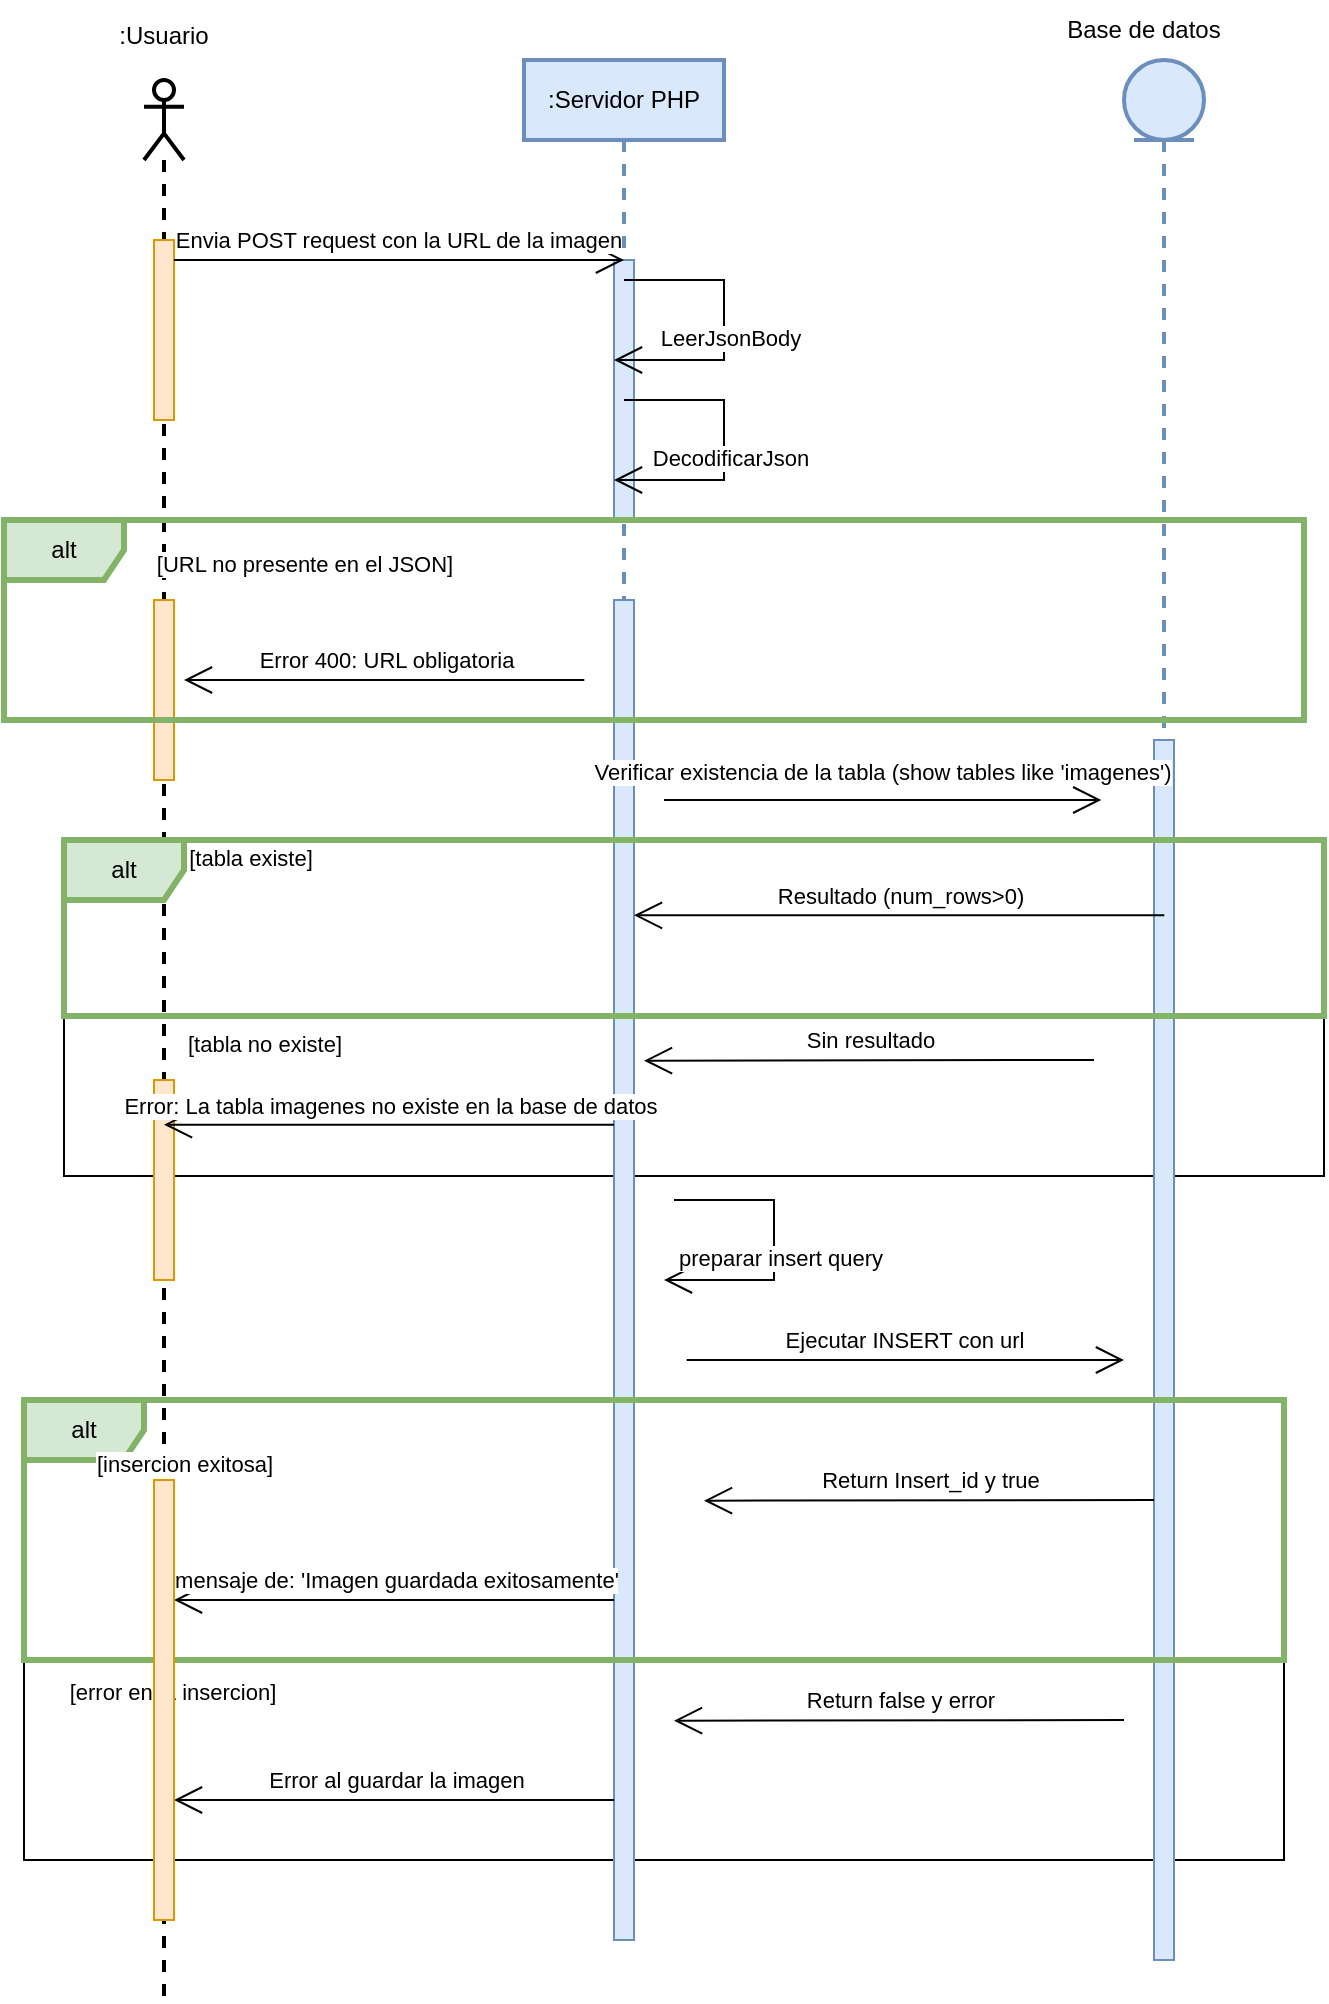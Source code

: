 <mxfile version="24.4.13" type="device">
  <diagram name="Page-1" id="2YBvvXClWsGukQMizWep">
    <mxGraphModel dx="1151" dy="674" grid="1" gridSize="10" guides="1" tooltips="1" connect="1" arrows="1" fold="1" page="1" pageScale="1" pageWidth="850" pageHeight="1100" math="0" shadow="0">
      <root>
        <mxCell id="0" />
        <mxCell id="1" parent="0" />
        <mxCell id="5vyok6zMxonw06u8ipOK-48" value="" style="shape=rect;html=1;rounded=0;whiteSpace=wrap;align=center;gradientColor=none;" vertex="1" parent="1">
          <mxGeometry x="40" y="910" width="630" height="100" as="geometry" />
        </mxCell>
        <mxCell id="5vyok6zMxonw06u8ipOK-8" value="" style="shape=umlLifeline;perimeter=lifelinePerimeter;whiteSpace=wrap;html=1;container=1;dropTarget=0;collapsible=0;recursiveResize=0;outlineConnect=0;portConstraint=eastwest;newEdgeStyle={&quot;curved&quot;:0,&quot;rounded&quot;:0};participant=umlEntity;fillColor=#dae8fc;strokeColor=#6c8ebf;strokeWidth=2;" vertex="1" parent="1">
          <mxGeometry x="590" y="110" width="40" height="830" as="geometry" />
        </mxCell>
        <mxCell id="5vyok6zMxonw06u8ipOK-29" value="" style="shape=rect;html=1;rounded=0;whiteSpace=wrap;align=center;gradientColor=none;" vertex="1" parent="1">
          <mxGeometry x="60" y="588" width="630" height="80" as="geometry" />
        </mxCell>
        <mxCell id="5vyok6zMxonw06u8ipOK-37" value="" style="html=1;points=[[0,0,0,0,5],[0,1,0,0,-5],[1,0,0,0,5],[1,1,0,0,-5]];perimeter=orthogonalPerimeter;outlineConnect=0;targetShapes=umlLifeline;portConstraint=eastwest;newEdgeStyle={&quot;curved&quot;:0,&quot;rounded&quot;:0};fillColor=#dae8fc;strokeColor=#6c8ebf;" vertex="1" parent="1">
          <mxGeometry x="605" y="450" width="10" height="610" as="geometry" />
        </mxCell>
        <mxCell id="5vyok6zMxonw06u8ipOK-1" value="" style="shape=umlLifeline;perimeter=lifelinePerimeter;whiteSpace=wrap;html=1;container=1;dropTarget=0;collapsible=0;recursiveResize=0;outlineConnect=0;portConstraint=eastwest;newEdgeStyle={&quot;curved&quot;:0,&quot;rounded&quot;:0};participant=umlActor;strokeWidth=2;" vertex="1" parent="1">
          <mxGeometry x="100" y="120" width="20" height="960" as="geometry" />
        </mxCell>
        <mxCell id="5vyok6zMxonw06u8ipOK-2" value="" style="html=1;points=[[0,0,0,0,5],[0,1,0,0,-5],[1,0,0,0,5],[1,1,0,0,-5]];perimeter=orthogonalPerimeter;outlineConnect=0;targetShapes=umlLifeline;portConstraint=eastwest;newEdgeStyle={&quot;curved&quot;:0,&quot;rounded&quot;:0};fillColor=#ffe6cc;strokeColor=#d79b00;" vertex="1" parent="5vyok6zMxonw06u8ipOK-1">
          <mxGeometry x="5" y="80" width="10" height="90" as="geometry" />
        </mxCell>
        <mxCell id="5vyok6zMxonw06u8ipOK-45" value="" style="html=1;points=[[0,0,0,0,5],[0,1,0,0,-5],[1,0,0,0,5],[1,1,0,0,-5]];perimeter=orthogonalPerimeter;outlineConnect=0;targetShapes=umlLifeline;portConstraint=eastwest;newEdgeStyle={&quot;curved&quot;:0,&quot;rounded&quot;:0};fillColor=#ffe6cc;strokeColor=#d79b00;" vertex="1" parent="5vyok6zMxonw06u8ipOK-1">
          <mxGeometry x="5" y="260" width="10" height="90" as="geometry" />
        </mxCell>
        <mxCell id="5vyok6zMxonw06u8ipOK-46" value="" style="html=1;points=[[0,0,0,0,5],[0,1,0,0,-5],[1,0,0,0,5],[1,1,0,0,-5]];perimeter=orthogonalPerimeter;outlineConnect=0;targetShapes=umlLifeline;portConstraint=eastwest;newEdgeStyle={&quot;curved&quot;:0,&quot;rounded&quot;:0};fillColor=#ffe6cc;strokeColor=#d79b00;" vertex="1" parent="5vyok6zMxonw06u8ipOK-1">
          <mxGeometry x="5" y="500" width="10" height="100" as="geometry" />
        </mxCell>
        <mxCell id="5vyok6zMxonw06u8ipOK-4" value=":Usuario&lt;div&gt;&lt;br&gt;&lt;/div&gt;" style="text;html=1;align=center;verticalAlign=middle;whiteSpace=wrap;rounded=0;" vertex="1" parent="1">
          <mxGeometry x="80" y="90" width="60" height="30" as="geometry" />
        </mxCell>
        <mxCell id="5vyok6zMxonw06u8ipOK-7" value=":Servidor PHP" style="shape=umlLifeline;perimeter=lifelinePerimeter;whiteSpace=wrap;html=1;container=1;dropTarget=0;collapsible=0;recursiveResize=0;outlineConnect=0;portConstraint=eastwest;newEdgeStyle={&quot;curved&quot;:0,&quot;rounded&quot;:0};fillColor=#dae8fc;strokeColor=#6c8ebf;strokeWidth=2;" vertex="1" parent="1">
          <mxGeometry x="290" y="110" width="100" height="940" as="geometry" />
        </mxCell>
        <mxCell id="5vyok6zMxonw06u8ipOK-9" value="" style="html=1;points=[[0,0,0,0,5],[0,1,0,0,-5],[1,0,0,0,5],[1,1,0,0,-5]];perimeter=orthogonalPerimeter;outlineConnect=0;targetShapes=umlLifeline;portConstraint=eastwest;newEdgeStyle={&quot;curved&quot;:0,&quot;rounded&quot;:0};fillColor=#dae8fc;strokeColor=#6c8ebf;" vertex="1" parent="5vyok6zMxonw06u8ipOK-7">
          <mxGeometry x="45" y="100" width="10" height="130" as="geometry" />
        </mxCell>
        <mxCell id="5vyok6zMxonw06u8ipOK-19" value="" style="html=1;points=[[0,0,0,0,5],[0,1,0,0,-5],[1,0,0,0,5],[1,1,0,0,-5]];perimeter=orthogonalPerimeter;outlineConnect=0;targetShapes=umlLifeline;portConstraint=eastwest;newEdgeStyle={&quot;curved&quot;:0,&quot;rounded&quot;:0};fillColor=#dae8fc;strokeColor=#6c8ebf;" vertex="1" parent="5vyok6zMxonw06u8ipOK-7">
          <mxGeometry x="45" y="270" width="10" height="670" as="geometry" />
        </mxCell>
        <mxCell id="5vyok6zMxonw06u8ipOK-10" value="Base de datos" style="text;html=1;align=center;verticalAlign=middle;whiteSpace=wrap;rounded=0;" vertex="1" parent="1">
          <mxGeometry x="540" y="80" width="120" height="30" as="geometry" />
        </mxCell>
        <mxCell id="5vyok6zMxonw06u8ipOK-11" value="" style="endArrow=open;endFill=1;endSize=12;html=1;rounded=0;" edge="1" parent="1">
          <mxGeometry width="160" relative="1" as="geometry">
            <mxPoint x="115" y="210" as="sourcePoint" />
            <mxPoint x="340" y="210" as="targetPoint" />
          </mxGeometry>
        </mxCell>
        <mxCell id="5vyok6zMxonw06u8ipOK-12" value="Envia POST request con la URL de la imagen" style="edgeLabel;html=1;align=center;verticalAlign=middle;resizable=0;points=[];" vertex="1" connectable="0" parent="5vyok6zMxonw06u8ipOK-11">
          <mxGeometry x="-0.005" y="2" relative="1" as="geometry">
            <mxPoint y="-8" as="offset" />
          </mxGeometry>
        </mxCell>
        <mxCell id="5vyok6zMxonw06u8ipOK-13" value="" style="endArrow=open;endFill=1;endSize=12;html=1;rounded=0;" edge="1" parent="1">
          <mxGeometry width="160" relative="1" as="geometry">
            <mxPoint x="340" y="220" as="sourcePoint" />
            <mxPoint x="335" y="260" as="targetPoint" />
            <Array as="points">
              <mxPoint x="390" y="220" />
              <mxPoint x="390" y="260" />
            </Array>
          </mxGeometry>
        </mxCell>
        <mxCell id="5vyok6zMxonw06u8ipOK-14" value="LeerJsonBody" style="edgeLabel;html=1;align=center;verticalAlign=middle;resizable=0;points=[];" vertex="1" connectable="0" parent="5vyok6zMxonw06u8ipOK-13">
          <mxGeometry x="0.092" y="3" relative="1" as="geometry">
            <mxPoint as="offset" />
          </mxGeometry>
        </mxCell>
        <mxCell id="5vyok6zMxonw06u8ipOK-15" value="" style="endArrow=open;endFill=1;endSize=12;html=1;rounded=0;" edge="1" parent="1">
          <mxGeometry width="160" relative="1" as="geometry">
            <mxPoint x="340" y="280" as="sourcePoint" />
            <mxPoint x="335" y="320" as="targetPoint" />
            <Array as="points">
              <mxPoint x="390" y="280" />
              <mxPoint x="390" y="320" />
            </Array>
          </mxGeometry>
        </mxCell>
        <mxCell id="5vyok6zMxonw06u8ipOK-16" value="DecodificarJson" style="edgeLabel;html=1;align=center;verticalAlign=middle;resizable=0;points=[];" vertex="1" connectable="0" parent="5vyok6zMxonw06u8ipOK-15">
          <mxGeometry x="0.092" y="3" relative="1" as="geometry">
            <mxPoint as="offset" />
          </mxGeometry>
        </mxCell>
        <mxCell id="5vyok6zMxonw06u8ipOK-17" value="alt" style="shape=umlFrame;whiteSpace=wrap;html=1;pointerEvents=0;fillColor=#d5e8d4;strokeColor=#82b366;strokeWidth=3;" vertex="1" parent="1">
          <mxGeometry x="30" y="340" width="650" height="100" as="geometry" />
        </mxCell>
        <mxCell id="5vyok6zMxonw06u8ipOK-18" value="[URL no presente en el JSON]" style="edgeLabel;html=1;align=center;verticalAlign=middle;resizable=0;points=[];" vertex="1" connectable="0" parent="1">
          <mxGeometry x="170" y="360" as="geometry">
            <mxPoint x="10" y="2" as="offset" />
          </mxGeometry>
        </mxCell>
        <mxCell id="5vyok6zMxonw06u8ipOK-20" value="" style="endArrow=open;endFill=1;endSize=12;html=1;rounded=0;" edge="1" parent="1">
          <mxGeometry width="160" relative="1" as="geometry">
            <mxPoint x="320.15" y="420" as="sourcePoint" />
            <mxPoint x="120.005" y="420.0" as="targetPoint" />
          </mxGeometry>
        </mxCell>
        <mxCell id="5vyok6zMxonw06u8ipOK-21" value="Error 400: URL obligatoria" style="edgeLabel;html=1;align=center;verticalAlign=middle;resizable=0;points=[];" vertex="1" connectable="0" parent="5vyok6zMxonw06u8ipOK-20">
          <mxGeometry x="-0.005" y="2" relative="1" as="geometry">
            <mxPoint y="-12" as="offset" />
          </mxGeometry>
        </mxCell>
        <mxCell id="5vyok6zMxonw06u8ipOK-22" value="" style="endArrow=open;endFill=1;endSize=12;html=1;rounded=0;" edge="1" parent="1">
          <mxGeometry width="160" relative="1" as="geometry">
            <mxPoint x="360.005" y="480.0" as="sourcePoint" />
            <mxPoint x="578.65" y="480.0" as="targetPoint" />
          </mxGeometry>
        </mxCell>
        <mxCell id="5vyok6zMxonw06u8ipOK-23" value="Verificar existencia de la tabla (show tables like &#39;imagenes&#39;)" style="edgeLabel;html=1;align=center;verticalAlign=middle;resizable=0;points=[];" vertex="1" connectable="0" parent="5vyok6zMxonw06u8ipOK-22">
          <mxGeometry x="-0.005" y="2" relative="1" as="geometry">
            <mxPoint y="-12" as="offset" />
          </mxGeometry>
        </mxCell>
        <mxCell id="5vyok6zMxonw06u8ipOK-24" value="alt" style="shape=umlFrame;whiteSpace=wrap;html=1;pointerEvents=0;fillColor=#d5e8d4;strokeColor=#82b366;strokeWidth=3;" vertex="1" parent="1">
          <mxGeometry x="60" y="500" width="630" height="88" as="geometry" />
        </mxCell>
        <mxCell id="5vyok6zMxonw06u8ipOK-25" value="" style="endArrow=open;endFill=1;endSize=12;html=1;rounded=0;" edge="1" parent="1" target="5vyok6zMxonw06u8ipOK-19">
          <mxGeometry width="160" relative="1" as="geometry">
            <mxPoint x="610.15" y="537.68" as="sourcePoint" />
            <mxPoint x="410.005" y="537.68" as="targetPoint" />
          </mxGeometry>
        </mxCell>
        <mxCell id="5vyok6zMxonw06u8ipOK-26" value="Resultado (num_rows&amp;gt;0)" style="edgeLabel;html=1;align=center;verticalAlign=middle;resizable=0;points=[];" vertex="1" connectable="0" parent="5vyok6zMxonw06u8ipOK-25">
          <mxGeometry x="-0.005" y="2" relative="1" as="geometry">
            <mxPoint y="-12" as="offset" />
          </mxGeometry>
        </mxCell>
        <mxCell id="5vyok6zMxonw06u8ipOK-27" value="[tabla existe]" style="edgeLabel;html=1;align=center;verticalAlign=middle;resizable=0;points=[];" vertex="1" connectable="0" parent="1">
          <mxGeometry x="140" y="510" as="geometry">
            <mxPoint x="13" y="-1" as="offset" />
          </mxGeometry>
        </mxCell>
        <mxCell id="5vyok6zMxonw06u8ipOK-30" value="" style="endArrow=open;endFill=1;endSize=12;html=1;rounded=0;entryX=1.5;entryY=0.444;entryDx=0;entryDy=0;entryPerimeter=0;" edge="1" parent="1" source="5vyok6zMxonw06u8ipOK-19">
          <mxGeometry width="160" relative="1" as="geometry">
            <mxPoint x="370.15" y="640" as="sourcePoint" />
            <mxPoint x="110" y="642.32" as="targetPoint" />
          </mxGeometry>
        </mxCell>
        <mxCell id="5vyok6zMxonw06u8ipOK-31" value="Error: La tabla imagenes no existe en la base de datos" style="edgeLabel;html=1;align=center;verticalAlign=middle;resizable=0;points=[];" vertex="1" connectable="0" parent="5vyok6zMxonw06u8ipOK-30">
          <mxGeometry x="-0.005" y="2" relative="1" as="geometry">
            <mxPoint y="-12" as="offset" />
          </mxGeometry>
        </mxCell>
        <mxCell id="5vyok6zMxonw06u8ipOK-32" value="[tabla no existe]" style="edgeLabel;html=1;align=center;verticalAlign=middle;resizable=0;points=[];" vertex="1" connectable="0" parent="1">
          <mxGeometry x="150" y="600" as="geometry">
            <mxPoint x="10" y="2" as="offset" />
          </mxGeometry>
        </mxCell>
        <mxCell id="5vyok6zMxonw06u8ipOK-33" value="" style="endArrow=open;endFill=1;endSize=12;html=1;rounded=0;entryX=1.5;entryY=0.444;entryDx=0;entryDy=0;entryPerimeter=0;" edge="1" parent="1">
          <mxGeometry width="160" relative="1" as="geometry">
            <mxPoint x="575" y="610" as="sourcePoint" />
            <mxPoint x="350" y="610.32" as="targetPoint" />
          </mxGeometry>
        </mxCell>
        <mxCell id="5vyok6zMxonw06u8ipOK-34" value="Sin resultado" style="edgeLabel;html=1;align=center;verticalAlign=middle;resizable=0;points=[];" vertex="1" connectable="0" parent="5vyok6zMxonw06u8ipOK-33">
          <mxGeometry x="-0.005" y="2" relative="1" as="geometry">
            <mxPoint y="-12" as="offset" />
          </mxGeometry>
        </mxCell>
        <mxCell id="5vyok6zMxonw06u8ipOK-35" value="" style="endArrow=open;endFill=1;endSize=12;html=1;rounded=0;" edge="1" parent="1">
          <mxGeometry width="160" relative="1" as="geometry">
            <mxPoint x="371.35" y="760" as="sourcePoint" />
            <mxPoint x="589.995" y="760" as="targetPoint" />
          </mxGeometry>
        </mxCell>
        <mxCell id="5vyok6zMxonw06u8ipOK-38" value="" style="endArrow=open;endFill=1;endSize=12;html=1;rounded=0;" edge="1" parent="1">
          <mxGeometry width="160" relative="1" as="geometry">
            <mxPoint x="365" y="680" as="sourcePoint" />
            <mxPoint x="360" y="720" as="targetPoint" />
            <Array as="points">
              <mxPoint x="415" y="680" />
              <mxPoint x="415" y="720" />
            </Array>
          </mxGeometry>
        </mxCell>
        <mxCell id="5vyok6zMxonw06u8ipOK-39" value="preparar insert query" style="edgeLabel;html=1;align=center;verticalAlign=middle;resizable=0;points=[];" vertex="1" connectable="0" parent="5vyok6zMxonw06u8ipOK-38">
          <mxGeometry x="0.092" y="3" relative="1" as="geometry">
            <mxPoint as="offset" />
          </mxGeometry>
        </mxCell>
        <mxCell id="5vyok6zMxonw06u8ipOK-43" value="Ejecutar INSERT con url" style="edgeLabel;html=1;align=center;verticalAlign=middle;resizable=0;points=[];" vertex="1" connectable="0" parent="1">
          <mxGeometry x="480" y="750" as="geometry" />
        </mxCell>
        <mxCell id="5vyok6zMxonw06u8ipOK-44" value="alt" style="shape=umlFrame;whiteSpace=wrap;html=1;pointerEvents=0;fillColor=#d5e8d4;strokeColor=#82b366;strokeWidth=3;" vertex="1" parent="1">
          <mxGeometry x="40" y="780" width="630" height="130" as="geometry" />
        </mxCell>
        <mxCell id="5vyok6zMxonw06u8ipOK-47" value="[insercion exitosa]" style="edgeLabel;html=1;align=center;verticalAlign=middle;resizable=0;points=[];" vertex="1" connectable="0" parent="1">
          <mxGeometry x="110" y="810" as="geometry">
            <mxPoint x="10" y="2" as="offset" />
          </mxGeometry>
        </mxCell>
        <mxCell id="5vyok6zMxonw06u8ipOK-49" value="[error en la insercion]" style="edgeLabel;html=1;align=center;verticalAlign=middle;resizable=0;points=[];" vertex="1" connectable="0" parent="1">
          <mxGeometry x="100" y="930" as="geometry">
            <mxPoint x="14" y="-4" as="offset" />
          </mxGeometry>
        </mxCell>
        <mxCell id="5vyok6zMxonw06u8ipOK-50" value="" style="endArrow=open;endFill=1;endSize=12;html=1;rounded=0;entryX=1.5;entryY=0.444;entryDx=0;entryDy=0;entryPerimeter=0;" edge="1" parent="1">
          <mxGeometry width="160" relative="1" as="geometry">
            <mxPoint x="605" y="830" as="sourcePoint" />
            <mxPoint x="380" y="830.32" as="targetPoint" />
          </mxGeometry>
        </mxCell>
        <mxCell id="5vyok6zMxonw06u8ipOK-51" value="Return Insert_id y true" style="edgeLabel;html=1;align=center;verticalAlign=middle;resizable=0;points=[];" vertex="1" connectable="0" parent="5vyok6zMxonw06u8ipOK-50">
          <mxGeometry x="-0.005" y="2" relative="1" as="geometry">
            <mxPoint y="-12" as="offset" />
          </mxGeometry>
        </mxCell>
        <mxCell id="5vyok6zMxonw06u8ipOK-53" value="" style="endArrow=open;endFill=1;endSize=12;html=1;rounded=0;" edge="1" parent="1">
          <mxGeometry width="160" relative="1" as="geometry">
            <mxPoint x="335" y="880" as="sourcePoint" />
            <mxPoint x="115" y="880" as="targetPoint" />
          </mxGeometry>
        </mxCell>
        <mxCell id="5vyok6zMxonw06u8ipOK-54" value="mensaje de: &#39;Imagen guardada exitosamente&#39;" style="edgeLabel;html=1;align=center;verticalAlign=middle;resizable=0;points=[];" vertex="1" connectable="0" parent="5vyok6zMxonw06u8ipOK-53">
          <mxGeometry x="-0.005" y="2" relative="1" as="geometry">
            <mxPoint y="-12" as="offset" />
          </mxGeometry>
        </mxCell>
        <mxCell id="5vyok6zMxonw06u8ipOK-55" value="" style="endArrow=open;endFill=1;endSize=12;html=1;rounded=0;entryX=1.5;entryY=0.444;entryDx=0;entryDy=0;entryPerimeter=0;" edge="1" parent="1">
          <mxGeometry width="160" relative="1" as="geometry">
            <mxPoint x="590" y="940" as="sourcePoint" />
            <mxPoint x="365" y="940.32" as="targetPoint" />
          </mxGeometry>
        </mxCell>
        <mxCell id="5vyok6zMxonw06u8ipOK-56" value="Return false y error" style="edgeLabel;html=1;align=center;verticalAlign=middle;resizable=0;points=[];" vertex="1" connectable="0" parent="5vyok6zMxonw06u8ipOK-55">
          <mxGeometry x="-0.005" y="2" relative="1" as="geometry">
            <mxPoint y="-12" as="offset" />
          </mxGeometry>
        </mxCell>
        <mxCell id="5vyok6zMxonw06u8ipOK-57" value="" style="endArrow=open;endFill=1;endSize=12;html=1;rounded=0;" edge="1" parent="1">
          <mxGeometry width="160" relative="1" as="geometry">
            <mxPoint x="335" y="980" as="sourcePoint" />
            <mxPoint x="115" y="980" as="targetPoint" />
          </mxGeometry>
        </mxCell>
        <mxCell id="5vyok6zMxonw06u8ipOK-58" value="Error al guardar la imagen" style="edgeLabel;html=1;align=center;verticalAlign=middle;resizable=0;points=[];" vertex="1" connectable="0" parent="5vyok6zMxonw06u8ipOK-57">
          <mxGeometry x="-0.005" y="2" relative="1" as="geometry">
            <mxPoint y="-12" as="offset" />
          </mxGeometry>
        </mxCell>
        <mxCell id="5vyok6zMxonw06u8ipOK-61" value="" style="html=1;points=[[0,0,0,0,5],[0,1,0,0,-5],[1,0,0,0,5],[1,1,0,0,-5]];perimeter=orthogonalPerimeter;outlineConnect=0;targetShapes=umlLifeline;portConstraint=eastwest;newEdgeStyle={&quot;curved&quot;:0,&quot;rounded&quot;:0};fillColor=#ffe6cc;strokeColor=#d79b00;" vertex="1" parent="1">
          <mxGeometry x="105" y="820" width="10" height="220" as="geometry" />
        </mxCell>
      </root>
    </mxGraphModel>
  </diagram>
</mxfile>
